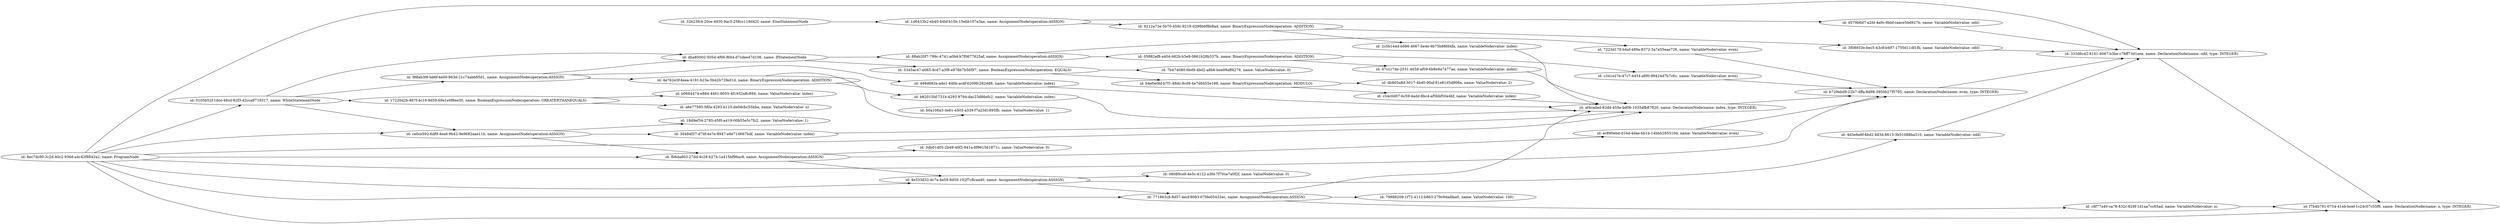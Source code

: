 digraph g {
	rankdir=LR
		"id: 4d3e6e8f-4bd2-483d-8613-3b51088ba310, name: VariableNode(value: odd)" -> "id: 333d6c42-8161-4067-b3be-c78ff73d1aee, name: DeclarationNode(name: odd, type: INTEGER)"
		"id: ec890ebd-d16d-4dae-bb1b-14bbb285510d, name: VariableNode(value: even)" -> "id: b729ebd9-22b7-4ffa-8d98-3950b27f5795, name: DeclarationNode(name: even, type: INTEGER)"
		"id: 0105b52f-1dce-48cd-82f3-d2cca9719317, name: WhileStatementNode" -> "id: 17220d2b-887f-4c19-9d59-69e1e0f6ee30, name: BooleanExpressionNode(operation: GREATERTHANEQUALS)"
		"id: 0105b52f-1dce-48cd-82f3-d2cca9719317, name: WhileStatementNode" -> "id: f88ab3f6-bb6f-4e00-963d-21c74abb85d1, name: AssignmentNode(operation:ASSIGN)"
		"id: 0105b52f-1dce-48cd-82f3-d2cca9719317, name: WhileStatementNode" -> "id: dba85002-505d-4f06-8f44-d7cdee47d106, name: IfStatementNode"
		"id: 0105b52f-1dce-48cd-82f3-d2cca9719317, name: WhileStatementNode" -> "id: ce0ce592-6df9-4ea6-9b42-9e9682aae11b, name: AssignmentNode(operation:ASSIGN)"
		"id: d579b6d7-a2fd-4a9c-8bbf-caace5bd927b, name: VariableNode(value: odd)" -> "id: 333d6c42-8161-4067-b3be-c78ff73d1aee, name: DeclarationNode(name: odd, type: INTEGER)"
		"id: b82015bf-731b-4293-9794-dac23d86efc2, name: VariableNode(value: index)" -> "id: af4caded-82dd-455e-bd06-1035dfb87820, name: DeclarationNode(name: index, type: INTEGER)"
		"id: dba85002-505d-4f06-8f44-d7cdee47d106, name: IfStatementNode" -> "id: 5345ac47-e065-4cd7-a3f8-e976b7b56f97, name: BooleanExpressionNode(operation: EQUALS)"
		"id: dba85002-505d-4f06-8f44-d7cdee47d106, name: IfStatementNode" -> "id: 88ab20f7-799c-4741-a0b4-b7f0677625af, name: AssignmentNode(operation:ASSIGN)"
		"id: 7223d179-b4af-489a-8372-3a7e55eae726, name: VariableNode(value: even)" -> "id: b729ebd9-22b7-4ffa-8d98-3950b27f5795, name: DeclarationNode(name: even, type: INTEGER)"
		"id: c54c0d07-6c59-4add-8bc4-af5bbf50e4bf, name: VariableNode(value: index)" -> "id: af4caded-82dd-455e-bd06-1035dfb87820, name: DeclarationNode(name: index, type: INTEGER)"
		"id: 4e762e3f-4eea-4191-b23a-5b42b72fed1d, name: BinaryExpressionNode(operation: ADDITION)" -> "id: b0a106a3-3e61-4505-a339-f7a23d1895fb, name: ValueNode(value: 1)"
		"id: 4e762e3f-4eea-4191-b23a-5b42b72fed1d, name: BinaryExpressionNode(operation: ADDITION)" -> "id: b82015bf-731b-4293-9794-dac23d86efc2, name: VariableNode(value: index)"
		"id: fb6da803-27dd-4c28-b274-1a415bf96ac8, name: AssignmentNode(operation:ASSIGN)" -> "id: ec890ebd-d16d-4dae-bb1b-14bbb285510d, name: VariableNode(value: even)"
		"id: fb6da803-27dd-4c28-b274-1a415bf96ac8, name: AssignmentNode(operation:ASSIGN)" -> "id: 3db01d05-2b49-40f3-841a-6f961561871c, name: ValueNode(value: 0)"
		"id: fb6da803-27dd-4c28-b274-1a415bf96ac8, name: AssignmentNode(operation:ASSIGN)" -> "id: 4e533d32-dc7a-4e59-8d50-102f7c8caa40, name: AssignmentNode(operation:ASSIGN)"
		"id: 5345ac47-e065-4cd7-a3f8-e976b7b56f97, name: BooleanExpressionNode(operation: EQUALS)" -> "id: b4e0e0bf-b7f1-48dc-9cd9-4e7d8455e188, name: BinaryExpressionNode(operation: MODULO)"
		"id: 5345ac47-e065-4cd7-a3f8-e976b7b56f97, name: BooleanExpressionNode(operation: EQUALS)" -> "id: 7b474080-6bd9-4bd2-a8b6-bee09aff4279, name: ValueNode(value: 0)"
		"id: af4caded-82dd-455e-bd06-1035dfb87820, name: DeclarationNode(name: index, type: INTEGER)" -> "id: b729ebd9-22b7-4ffa-8d98-3950b27f5795, name: DeclarationNode(name: even, type: INTEGER)"
		"id: 498d682e-ade1-446b-acdf-6209fc282488, name: VariableNode(value: index)" -> "id: af4caded-82dd-455e-bd06-1035dfb87820, name: DeclarationNode(name: index, type: INTEGER)"
		"id: 333d6c42-8161-4067-b3be-c78ff73d1aee, name: DeclarationNode(name: odd, type: INTEGER)" -> "id: f7b4b791-6754-41eb-bcef-1c24c07c55f9, name: DeclarationNode(name: n, type: INTEGER)"
		"id: 4e533d32-dc7a-4e59-8d50-102f7c8caa40, name: AssignmentNode(operation:ASSIGN)" -> "id: 4d3e6e8f-4bd2-483d-8613-3b51088ba310, name: VariableNode(value: odd)"
		"id: 4e533d32-dc7a-4e59-8d50-102f7c8caa40, name: AssignmentNode(operation:ASSIGN)" -> "id: 08089ce9-4e5c-4122-a3fd-7f70ce7a0f2f, name: ValueNode(value: 0)"
		"id: 4e533d32-dc7a-4e59-8d50-102f7c8caa40, name: AssignmentNode(operation:ASSIGN)" -> "id: 771863c8-8d57-4ecf-8083-07fde05432ec, name: AssignmentNode(operation:ASSIGN)"
		"id: 88ab20f7-799c-4741-a0b4-b7f0677625af, name: AssignmentNode(operation:ASSIGN)" -> "id: 7223d179-b4af-489a-8372-3a7e55eae726, name: VariableNode(value: even)"
		"id: 88ab20f7-799c-4741-a0b4-b7f0677625af, name: AssignmentNode(operation:ASSIGN)" -> "id: 05882ef8-a404-482b-b3e9-0661b28b337b, name: BinaryExpressionNode(operation: ADDITION)"
		"id: f88ab3f6-bb6f-4e00-963d-21c74abb85d1, name: AssignmentNode(operation:ASSIGN)" -> "id: 498d682e-ade1-446b-acdf-6209fc282488, name: VariableNode(value: index)"
		"id: f88ab3f6-bb6f-4e00-963d-21c74abb85d1, name: AssignmentNode(operation:ASSIGN)" -> "id: dba85002-505d-4f06-8f44-d7cdee47d106, name: IfStatementNode"
		"id: f88ab3f6-bb6f-4e00-963d-21c74abb85d1, name: AssignmentNode(operation:ASSIGN)" -> "id: 4e762e3f-4eea-4191-b23a-5b42b72fed1d, name: BinaryExpressionNode(operation: ADDITION)"
		"id: 32623fc4-20ce-4930-9ac3-258cc119d42f, name: ElseStatementNode" -> "id: 1d6433b2-eb40-44bf-b15b-15ebb107e3aa, name: AssignmentNode(operation:ASSIGN)"
		"id: b729ebd9-22b7-4ffa-8d98-3950b27f5795, name: DeclarationNode(name: even, type: INTEGER)" -> "id: 333d6c42-8161-4067-b3be-c78ff73d1aee, name: DeclarationNode(name: odd, type: INTEGER)"
		"id: 3f08933e-bec5-43c8-b497-1750d11df1fb, name: VariableNode(value: odd)" -> "id: 333d6c42-8161-4067-b3be-c78ff73d1aee, name: DeclarationNode(name: odd, type: INTEGER)"
		"id: 771863c8-8d57-4ecf-8083-07fde05432ec, name: AssignmentNode(operation:ASSIGN)" -> "id: af4caded-82dd-455e-bd06-1035dfb87820, name: DeclarationNode(name: index, type: INTEGER)"
		"id: 771863c8-8d57-4ecf-8083-07fde05432ec, name: AssignmentNode(operation:ASSIGN)" -> "id: 79988209-1f72-4112-b863-279c94adfaa0, name: ValueNode(value: 100)"
		"id: 771863c8-8d57-4ecf-8083-07fde05432ec, name: AssignmentNode(operation:ASSIGN)" -> "id: c8f77a40-ca78-432c-829f-1d1aa7cc65ad, name: VariableNode(value: n)"
		"id: 17220d2b-887f-4c19-9d59-69e1e0f6ee30, name: BooleanExpressionNode(operation: GREATERTHANEQUALS)" -> "id: b0664474-e884-4461-8055-4f1932a8c894, name: ValueNode(value: index)"
		"id: 17220d2b-887f-4c19-9d59-69e1e0f6ee30, name: BooleanExpressionNode(operation: GREATERTHANEQUALS)" -> "id: a6e77595-5f0a-4293-b125-de0dcbc55bba, name: ValueNode(value: n)"
		"id: c341e27e-47c7-4454-a6f0-99424d7b7c6c, name: VariableNode(value: even)" -> "id: b729ebd9-22b7-4ffa-8d98-3950b27f5795, name: DeclarationNode(name: even, type: INTEGER)"
		"id: 2c5b144d-b086-4667-be4e-9b75b88fd4fa, name: VariableNode(value: index)" -> "id: af4caded-82dd-455e-bd06-1035dfb87820, name: DeclarationNode(name: index, type: INTEGER)"
		"id: 8ec7dc90-3c2d-40c2-936d-a4c42f8842a2, name: ProgramNode" -> "id: fb6da803-27dd-4c28-b274-1a415bf96ac8, name: AssignmentNode(operation:ASSIGN)"
		"id: 8ec7dc90-3c2d-40c2-936d-a4c42f8842a2, name: ProgramNode" -> "id: af4caded-82dd-455e-bd06-1035dfb87820, name: DeclarationNode(name: index, type: INTEGER)"
		"id: 8ec7dc90-3c2d-40c2-936d-a4c42f8842a2, name: ProgramNode" -> "id: 0105b52f-1dce-48cd-82f3-d2cca9719317, name: WhileStatementNode"
		"id: 8ec7dc90-3c2d-40c2-936d-a4c42f8842a2, name: ProgramNode" -> "id: f7b4b791-6754-41eb-bcef-1c24c07c55f9, name: DeclarationNode(name: n, type: INTEGER)"
		"id: 8ec7dc90-3c2d-40c2-936d-a4c42f8842a2, name: ProgramNode" -> "id: b729ebd9-22b7-4ffa-8d98-3950b27f5795, name: DeclarationNode(name: even, type: INTEGER)"
		"id: 8ec7dc90-3c2d-40c2-936d-a4c42f8842a2, name: ProgramNode" -> "id: 333d6c42-8161-4067-b3be-c78ff73d1aee, name: DeclarationNode(name: odd, type: INTEGER)"
		"id: 8ec7dc90-3c2d-40c2-936d-a4c42f8842a2, name: ProgramNode" -> "id: 4e533d32-dc7a-4e59-8d50-102f7c8caa40, name: AssignmentNode(operation:ASSIGN)"
		"id: 8ec7dc90-3c2d-40c2-936d-a4c42f8842a2, name: ProgramNode" -> "id: ce0ce592-6df9-4ea6-9b42-9e9682aae11b, name: AssignmentNode(operation:ASSIGN)"
		"id: 8ec7dc90-3c2d-40c2-936d-a4c42f8842a2, name: ProgramNode" -> "id: 771863c8-8d57-4ecf-8083-07fde05432ec, name: AssignmentNode(operation:ASSIGN)"
		"id: c8f77a40-ca78-432c-829f-1d1aa7cc65ad, name: VariableNode(value: n)" -> "id: f7b4b791-6754-41eb-bcef-1c24c07c55f9, name: DeclarationNode(name: n, type: INTEGER)"
		"id: d7c1c7de-2531-4658-af09-6b8e9a7477ae, name: VariableNode(value: index)" -> "id: af4caded-82dd-455e-bd06-1035dfb87820, name: DeclarationNode(name: index, type: INTEGER)"
		"id: 05882ef8-a404-482b-b3e9-0661b28b337b, name: BinaryExpressionNode(operation: ADDITION)" -> "id: c341e27e-47c7-4454-a6f0-99424d7b7c6c, name: VariableNode(value: even)"
		"id: 05882ef8-a404-482b-b3e9-0661b28b337b, name: BinaryExpressionNode(operation: ADDITION)" -> "id: d7c1c7de-2531-4658-af09-6b8e9a7477ae, name: VariableNode(value: index)"
		"id: 30484f37-d70f-4e7e-8947-e8e714667bdf, name: VariableNode(value: index)" -> "id: af4caded-82dd-455e-bd06-1035dfb87820, name: DeclarationNode(name: index, type: INTEGER)"
		"id: 9212a73e-5b70-459c-9218-d398b6f8b8ad, name: BinaryExpressionNode(operation: ADDITION)" -> "id: 2c5b144d-b086-4667-be4e-9b75b88fd4fa, name: VariableNode(value: index)"
		"id: 9212a73e-5b70-459c-9218-d398b6f8b8ad, name: BinaryExpressionNode(operation: ADDITION)" -> "id: 3f08933e-bec5-43c8-b497-1750d11df1fb, name: VariableNode(value: odd)"
		"id: ce0ce592-6df9-4ea6-9b42-9e9682aae11b, name: AssignmentNode(operation:ASSIGN)" -> "id: fb6da803-27dd-4c28-b274-1a415bf96ac8, name: AssignmentNode(operation:ASSIGN)"
		"id: ce0ce592-6df9-4ea6-9b42-9e9682aae11b, name: AssignmentNode(operation:ASSIGN)" -> "id: 18d9ef34-2785-45f0-a419-00b55e5c7fc2, name: ValueNode(value: 1)"
		"id: ce0ce592-6df9-4ea6-9b42-9e9682aae11b, name: AssignmentNode(operation:ASSIGN)" -> "id: 30484f37-d70f-4e7e-8947-e8e714667bdf, name: VariableNode(value: index)"
		"id: b4e0e0bf-b7f1-48dc-9cd9-4e7d8455e188, name: BinaryExpressionNode(operation: MODULO)" -> "id: c54c0d07-6c59-4add-8bc4-af5bbf50e4bf, name: VariableNode(value: index)"
		"id: b4e0e0bf-b7f1-48dc-9cd9-4e7d8455e188, name: BinaryExpressionNode(operation: MODULO)" -> "id: db805a8d-5017-4bd0-90af-81e81d5d906a, name: ValueNode(value: 2)"
		"id: 1d6433b2-eb40-44bf-b15b-15ebb107e3aa, name: AssignmentNode(operation:ASSIGN)" -> "id: d579b6d7-a2fd-4a9c-8bbf-caace5bd927b, name: VariableNode(value: odd)"
		"id: 1d6433b2-eb40-44bf-b15b-15ebb107e3aa, name: AssignmentNode(operation:ASSIGN)" -> "id: 9212a73e-5b70-459c-9218-d398b6f8b8ad, name: BinaryExpressionNode(operation: ADDITION)"
}